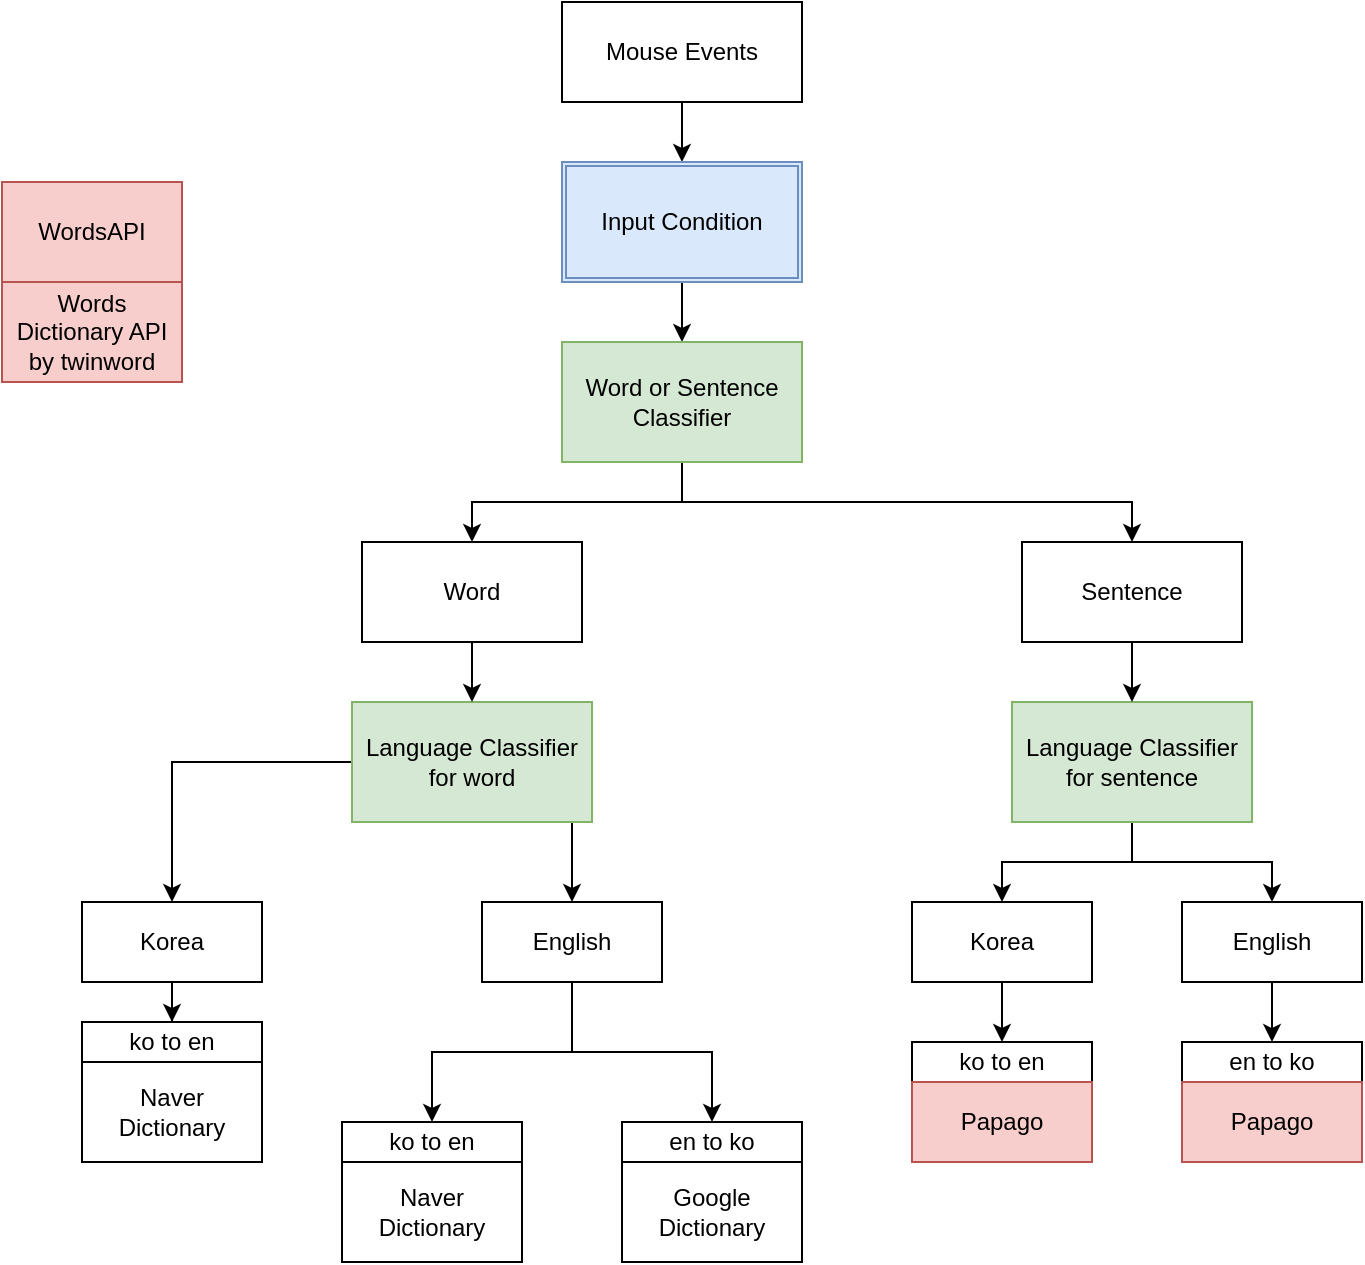 <mxfile version="13.1.3">
    <diagram id="6hGFLwfOUW9BJ-s0fimq" name="Page-1">
        <mxGraphModel dx="781" dy="524" grid="1" gridSize="10" guides="1" tooltips="1" connect="1" arrows="1" fold="1" page="1" pageScale="1" pageWidth="827" pageHeight="1169" math="0" shadow="0">
            <root>
                <mxCell id="0"/>
                <mxCell id="1" parent="0"/>
                <mxCell id="4" style="edgeStyle=orthogonalEdgeStyle;rounded=0;orthogonalLoop=1;jettySize=auto;html=1;entryX=0.5;entryY=0;entryDx=0;entryDy=0;" edge="1" parent="1" source="2" target="3">
                    <mxGeometry relative="1" as="geometry"/>
                </mxCell>
                <mxCell id="2" value="Mouse Events" style="rounded=0;whiteSpace=wrap;html=1;" parent="1" vertex="1">
                    <mxGeometry x="330" y="100" width="120" height="50" as="geometry"/>
                </mxCell>
                <mxCell id="7" style="edgeStyle=orthogonalEdgeStyle;rounded=0;orthogonalLoop=1;jettySize=auto;html=1;entryX=0.5;entryY=0;entryDx=0;entryDy=0;" edge="1" parent="1" source="3" target="6">
                    <mxGeometry relative="1" as="geometry"/>
                </mxCell>
                <mxCell id="3" value="Input Condition" style="shape=ext;double=1;rounded=0;whiteSpace=wrap;html=1;fillColor=#dae8fc;strokeColor=#6c8ebf;" vertex="1" parent="1">
                    <mxGeometry x="330" y="180" width="120" height="60" as="geometry"/>
                </mxCell>
                <mxCell id="9" style="edgeStyle=orthogonalEdgeStyle;rounded=0;orthogonalLoop=1;jettySize=auto;html=1;" edge="1" parent="1" source="6" target="8">
                    <mxGeometry relative="1" as="geometry"/>
                </mxCell>
                <mxCell id="11" style="edgeStyle=orthogonalEdgeStyle;rounded=0;orthogonalLoop=1;jettySize=auto;html=1;entryX=0.5;entryY=0;entryDx=0;entryDy=0;" edge="1" parent="1" source="6" target="10">
                    <mxGeometry relative="1" as="geometry">
                        <Array as="points">
                            <mxPoint x="390" y="350"/>
                            <mxPoint x="615" y="350"/>
                        </Array>
                    </mxGeometry>
                </mxCell>
                <mxCell id="6" value="Word or Sentence Classifier" style="rounded=0;whiteSpace=wrap;html=1;fillColor=#d5e8d4;strokeColor=#82b366;" vertex="1" parent="1">
                    <mxGeometry x="330" y="270" width="120" height="60" as="geometry"/>
                </mxCell>
                <mxCell id="8" value="Word" style="rounded=0;whiteSpace=wrap;html=1;" vertex="1" parent="1">
                    <mxGeometry x="230" y="370" width="110" height="50" as="geometry"/>
                </mxCell>
                <mxCell id="22" style="edgeStyle=orthogonalEdgeStyle;rounded=0;orthogonalLoop=1;jettySize=auto;html=1;entryX=0.5;entryY=0;entryDx=0;entryDy=0;" edge="1" parent="1" source="12" target="17">
                    <mxGeometry relative="1" as="geometry"/>
                </mxCell>
                <mxCell id="60" style="edgeStyle=orthogonalEdgeStyle;rounded=0;orthogonalLoop=1;jettySize=auto;html=1;" edge="1" parent="1" source="12" target="21">
                    <mxGeometry relative="1" as="geometry">
                        <Array as="points">
                            <mxPoint x="335" y="520"/>
                            <mxPoint x="335" y="520"/>
                        </Array>
                    </mxGeometry>
                </mxCell>
                <mxCell id="12" value="Language Classifier for word" style="rounded=0;whiteSpace=wrap;html=1;fillColor=#d5e8d4;strokeColor=#82b366;" vertex="1" parent="1">
                    <mxGeometry x="225" y="450" width="120" height="60" as="geometry"/>
                </mxCell>
                <mxCell id="14" value="" style="endArrow=classic;html=1;exitX=0.5;exitY=1;exitDx=0;exitDy=0;entryX=0.5;entryY=0;entryDx=0;entryDy=0;" edge="1" parent="1" source="8" target="12">
                    <mxGeometry width="50" height="50" relative="1" as="geometry">
                        <mxPoint x="390" y="520" as="sourcePoint"/>
                        <mxPoint x="440" y="470" as="targetPoint"/>
                    </mxGeometry>
                </mxCell>
                <mxCell id="43" style="edgeStyle=orthogonalEdgeStyle;rounded=0;orthogonalLoop=1;jettySize=auto;html=1;entryX=0.5;entryY=0;entryDx=0;entryDy=0;" edge="1" parent="1" source="17" target="34">
                    <mxGeometry relative="1" as="geometry"/>
                </mxCell>
                <mxCell id="17" value="Korea" style="rounded=0;whiteSpace=wrap;html=1;" vertex="1" parent="1">
                    <mxGeometry x="90" y="550" width="90" height="40" as="geometry"/>
                </mxCell>
                <mxCell id="44" style="edgeStyle=orthogonalEdgeStyle;rounded=0;orthogonalLoop=1;jettySize=auto;html=1;entryX=0.5;entryY=0;entryDx=0;entryDy=0;" edge="1" parent="1" source="21" target="42">
                    <mxGeometry relative="1" as="geometry"/>
                </mxCell>
                <mxCell id="49" style="edgeStyle=orthogonalEdgeStyle;rounded=0;orthogonalLoop=1;jettySize=auto;html=1;entryX=0.5;entryY=0;entryDx=0;entryDy=0;" edge="1" parent="1" source="21" target="46">
                    <mxGeometry relative="1" as="geometry"/>
                </mxCell>
                <mxCell id="21" value="English" style="rounded=0;whiteSpace=wrap;html=1;" vertex="1" parent="1">
                    <mxGeometry x="290" y="550" width="90" height="40" as="geometry"/>
                </mxCell>
                <mxCell id="10" value="Sentence" style="rounded=0;whiteSpace=wrap;html=1;" vertex="1" parent="1">
                    <mxGeometry x="560" y="370" width="110" height="50" as="geometry"/>
                </mxCell>
                <mxCell id="40" style="edgeStyle=orthogonalEdgeStyle;rounded=0;orthogonalLoop=1;jettySize=auto;html=1;" edge="1" parent="1" source="13" target="39">
                    <mxGeometry relative="1" as="geometry"/>
                </mxCell>
                <mxCell id="41" style="edgeStyle=orthogonalEdgeStyle;rounded=0;orthogonalLoop=1;jettySize=auto;html=1;entryX=0.5;entryY=0;entryDx=0;entryDy=0;" edge="1" parent="1" source="13" target="38">
                    <mxGeometry relative="1" as="geometry"/>
                </mxCell>
                <mxCell id="13" value="Language Classifier for sentence" style="rounded=0;whiteSpace=wrap;html=1;fillColor=#d5e8d4;strokeColor=#82b366;" vertex="1" parent="1">
                    <mxGeometry x="555" y="450" width="120" height="60" as="geometry"/>
                </mxCell>
                <mxCell id="15" style="edgeStyle=orthogonalEdgeStyle;rounded=0;orthogonalLoop=1;jettySize=auto;html=1;entryX=0.5;entryY=0;entryDx=0;entryDy=0;" edge="1" parent="1" source="10" target="13">
                    <mxGeometry relative="1" as="geometry"/>
                </mxCell>
                <mxCell id="32" value="Naver Dictionary" style="rounded=0;whiteSpace=wrap;html=1;" vertex="1" parent="1">
                    <mxGeometry x="90" y="630" width="90" height="50" as="geometry"/>
                </mxCell>
                <mxCell id="33" value="Google Dictionary" style="rounded=0;whiteSpace=wrap;html=1;" vertex="1" parent="1">
                    <mxGeometry x="360" y="680" width="90" height="50" as="geometry"/>
                </mxCell>
                <mxCell id="34" value="ko to en" style="rounded=0;whiteSpace=wrap;html=1;" vertex="1" parent="1">
                    <mxGeometry x="90" y="610" width="90" height="20" as="geometry"/>
                </mxCell>
                <mxCell id="59" style="edgeStyle=orthogonalEdgeStyle;rounded=0;orthogonalLoop=1;jettySize=auto;html=1;entryX=0.5;entryY=0;entryDx=0;entryDy=0;" edge="1" parent="1" source="38" target="57">
                    <mxGeometry relative="1" as="geometry"/>
                </mxCell>
                <mxCell id="38" value="Korea" style="rounded=0;whiteSpace=wrap;html=1;" vertex="1" parent="1">
                    <mxGeometry x="505" y="550" width="90" height="40" as="geometry"/>
                </mxCell>
                <mxCell id="56" style="edgeStyle=orthogonalEdgeStyle;rounded=0;orthogonalLoop=1;jettySize=auto;html=1;entryX=0.5;entryY=0;entryDx=0;entryDy=0;" edge="1" parent="1" source="39" target="54">
                    <mxGeometry relative="1" as="geometry"/>
                </mxCell>
                <mxCell id="39" value="English" style="rounded=0;whiteSpace=wrap;html=1;" vertex="1" parent="1">
                    <mxGeometry x="640" y="550" width="90" height="40" as="geometry"/>
                </mxCell>
                <mxCell id="42" value="en to ko" style="rounded=0;whiteSpace=wrap;html=1;" vertex="1" parent="1">
                    <mxGeometry x="360" y="660" width="90" height="20" as="geometry"/>
                </mxCell>
                <mxCell id="45" value="Naver Dictionary" style="rounded=0;whiteSpace=wrap;html=1;" vertex="1" parent="1">
                    <mxGeometry x="220" y="680" width="90" height="50" as="geometry"/>
                </mxCell>
                <mxCell id="46" value="ko to en" style="rounded=0;whiteSpace=wrap;html=1;" vertex="1" parent="1">
                    <mxGeometry x="220" y="660" width="90" height="20" as="geometry"/>
                </mxCell>
                <mxCell id="50" value="WordsAPI" style="rounded=0;whiteSpace=wrap;html=1;fillColor=#f8cecc;strokeColor=#b85450;" vertex="1" parent="1">
                    <mxGeometry x="50" y="190" width="90" height="50" as="geometry"/>
                </mxCell>
                <mxCell id="51" value="Words Dictionary API by twinword" style="rounded=0;whiteSpace=wrap;html=1;fillColor=#f8cecc;strokeColor=#b85450;" vertex="1" parent="1">
                    <mxGeometry x="50" y="240" width="90" height="50" as="geometry"/>
                </mxCell>
                <mxCell id="54" value="en to ko" style="rounded=0;whiteSpace=wrap;html=1;" vertex="1" parent="1">
                    <mxGeometry x="640" y="620" width="90" height="20" as="geometry"/>
                </mxCell>
                <mxCell id="55" value="Papago" style="rounded=0;whiteSpace=wrap;html=1;fillColor=#f8cecc;strokeColor=#b85450;" vertex="1" parent="1">
                    <mxGeometry x="640" y="640" width="90" height="40" as="geometry"/>
                </mxCell>
                <mxCell id="57" value="ko to en" style="rounded=0;whiteSpace=wrap;html=1;" vertex="1" parent="1">
                    <mxGeometry x="505" y="620" width="90" height="20" as="geometry"/>
                </mxCell>
                <mxCell id="58" value="Papago" style="rounded=0;whiteSpace=wrap;html=1;fillColor=#f8cecc;strokeColor=#b85450;" vertex="1" parent="1">
                    <mxGeometry x="505" y="640" width="90" height="40" as="geometry"/>
                </mxCell>
            </root>
        </mxGraphModel>
    </diagram>
</mxfile>